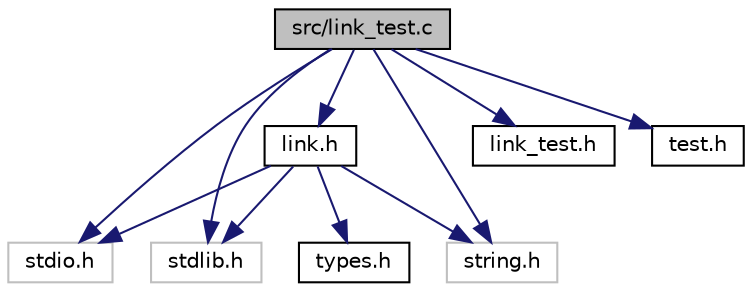 digraph "src/link_test.c"
{
  edge [fontname="Helvetica",fontsize="10",labelfontname="Helvetica",labelfontsize="10"];
  node [fontname="Helvetica",fontsize="10",shape=record];
  Node0 [label="src/link_test.c",height=0.2,width=0.4,color="black", fillcolor="grey75", style="filled", fontcolor="black"];
  Node0 -> Node1 [color="midnightblue",fontsize="10",style="solid",fontname="Helvetica"];
  Node1 [label="stdio.h",height=0.2,width=0.4,color="grey75", fillcolor="white", style="filled"];
  Node0 -> Node2 [color="midnightblue",fontsize="10",style="solid",fontname="Helvetica"];
  Node2 [label="stdlib.h",height=0.2,width=0.4,color="grey75", fillcolor="white", style="filled"];
  Node0 -> Node3 [color="midnightblue",fontsize="10",style="solid",fontname="Helvetica"];
  Node3 [label="string.h",height=0.2,width=0.4,color="grey75", fillcolor="white", style="filled"];
  Node0 -> Node4 [color="midnightblue",fontsize="10",style="solid",fontname="Helvetica"];
  Node4 [label="link.h",height=0.2,width=0.4,color="black", fillcolor="white", style="filled",URL="$link_8h.html",tooltip="En este fichero implementamos las funciones de link. "];
  Node4 -> Node2 [color="midnightblue",fontsize="10",style="solid",fontname="Helvetica"];
  Node4 -> Node3 [color="midnightblue",fontsize="10",style="solid",fontname="Helvetica"];
  Node4 -> Node1 [color="midnightblue",fontsize="10",style="solid",fontname="Helvetica"];
  Node4 -> Node5 [color="midnightblue",fontsize="10",style="solid",fontname="Helvetica"];
  Node5 [label="types.h",height=0.2,width=0.4,color="black", fillcolor="white", style="filled",URL="$types_8h.html",tooltip="It defines common types. "];
  Node0 -> Node6 [color="midnightblue",fontsize="10",style="solid",fontname="Helvetica"];
  Node6 [label="link_test.h",height=0.2,width=0.4,color="black", fillcolor="white", style="filled",URL="$link__test_8h.html",tooltip="Prueba del modulo link. "];
  Node0 -> Node7 [color="midnightblue",fontsize="10",style="solid",fontname="Helvetica"];
  Node7 [label="test.h",height=0.2,width=0.4,color="black", fillcolor="white", style="filled",URL="$test_8h.html",tooltip="Define constantes para las pruebas. "];
}
